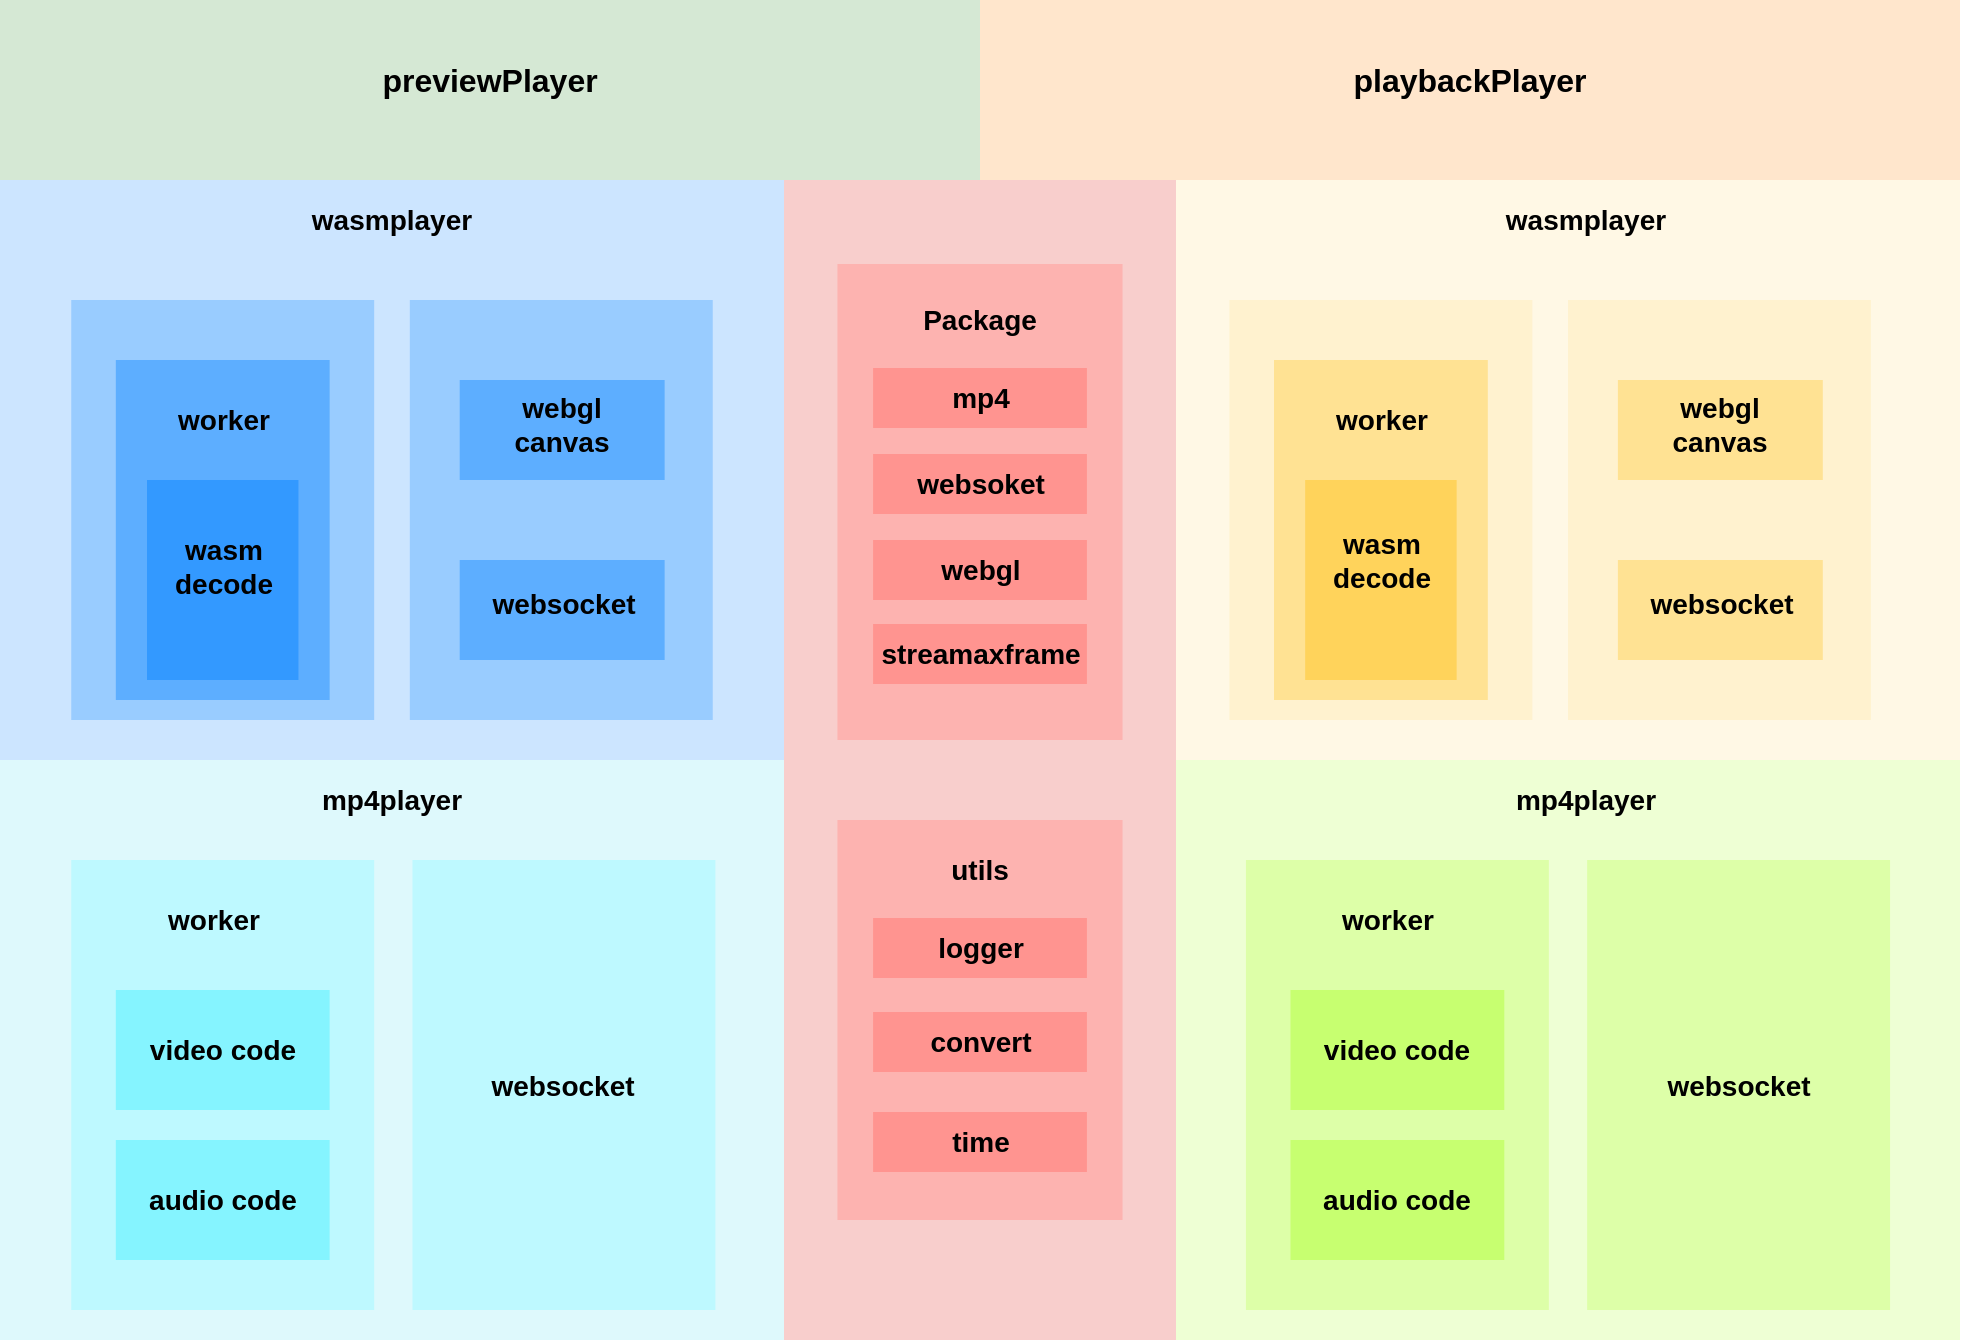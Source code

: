 <mxfile version="14.0.1" type="github">
  <diagram name="Page-1" id="c7558073-3199-34d8-9f00-42111426c3f3">
    <mxGraphModel dx="1422" dy="762" grid="1" gridSize="10" guides="1" tooltips="1" connect="1" arrows="1" fold="1" page="1" pageScale="1" pageWidth="826" pageHeight="1169" background="#ffffff" math="0" shadow="0">
      <root>
        <mxCell id="0" />
        <mxCell id="1" parent="0" />
        <mxCell id="QnyoHMYIOxJ9Nuu8RVVF-168" value="" style="group" vertex="1" connectable="0" parent="1">
          <mxGeometry x="40" y="140" width="980" height="670" as="geometry" />
        </mxCell>
        <mxCell id="QnyoHMYIOxJ9Nuu8RVVF-103" value="" style="rounded=0;whiteSpace=wrap;html=1;fillColor=#d5e8d4;strokeColor=none;" vertex="1" parent="QnyoHMYIOxJ9Nuu8RVVF-168">
          <mxGeometry width="490" height="670" as="geometry" />
        </mxCell>
        <mxCell id="QnyoHMYIOxJ9Nuu8RVVF-104" value="" style="rounded=0;whiteSpace=wrap;html=1;fillColor=#ffe6cc;strokeColor=none;" vertex="1" parent="QnyoHMYIOxJ9Nuu8RVVF-168">
          <mxGeometry x="490" width="490" height="670" as="geometry" />
        </mxCell>
        <mxCell id="QnyoHMYIOxJ9Nuu8RVVF-105" value="&lt;b&gt;&lt;font style=&quot;font-size: 16px&quot;&gt;previewPlayer&lt;/font&gt;&lt;/b&gt;" style="text;html=1;strokeColor=none;fillColor=none;align=center;verticalAlign=middle;whiteSpace=wrap;rounded=0;" vertex="1" parent="QnyoHMYIOxJ9Nuu8RVVF-168">
          <mxGeometry x="227.182" y="30" width="35.636" height="20" as="geometry" />
        </mxCell>
        <mxCell id="QnyoHMYIOxJ9Nuu8RVVF-106" value="&lt;b&gt;&lt;font style=&quot;font-size: 16px&quot;&gt;playbackPlayer&lt;/font&gt;&lt;/b&gt;" style="text;html=1;strokeColor=none;fillColor=none;align=center;verticalAlign=middle;whiteSpace=wrap;rounded=0;" vertex="1" parent="QnyoHMYIOxJ9Nuu8RVVF-168">
          <mxGeometry x="717.182" y="30" width="35.636" height="20" as="geometry" />
        </mxCell>
        <mxCell id="QnyoHMYIOxJ9Nuu8RVVF-107" value="" style="rounded=0;whiteSpace=wrap;html=1;fillColor=#cce5ff;strokeColor=none;" vertex="1" parent="QnyoHMYIOxJ9Nuu8RVVF-168">
          <mxGeometry y="90" width="392" height="290" as="geometry" />
        </mxCell>
        <mxCell id="QnyoHMYIOxJ9Nuu8RVVF-108" value="" style="rounded=0;whiteSpace=wrap;html=1;fillColor=#f8cecc;strokeColor=none;" vertex="1" parent="QnyoHMYIOxJ9Nuu8RVVF-168">
          <mxGeometry x="392" y="90" width="196" height="580" as="geometry" />
        </mxCell>
        <mxCell id="QnyoHMYIOxJ9Nuu8RVVF-109" value="" style="rounded=0;whiteSpace=wrap;html=1;strokeColor=none;fillColor=#fff8e5;" vertex="1" parent="QnyoHMYIOxJ9Nuu8RVVF-168">
          <mxGeometry x="588" y="90" width="392" height="290" as="geometry" />
        </mxCell>
        <mxCell id="QnyoHMYIOxJ9Nuu8RVVF-110" value="&lt;b&gt;&lt;font style=&quot;font-size: 14px&quot;&gt;wasmplayer&lt;/font&gt;&lt;/b&gt;" style="text;html=1;strokeColor=none;fillColor=none;align=center;verticalAlign=middle;whiteSpace=wrap;rounded=0;" vertex="1" parent="QnyoHMYIOxJ9Nuu8RVVF-168">
          <mxGeometry x="178.182" y="100" width="35.636" height="20" as="geometry" />
        </mxCell>
        <mxCell id="QnyoHMYIOxJ9Nuu8RVVF-111" value="&lt;b&gt;&lt;font style=&quot;font-size: 14px&quot;&gt;wasmplayer&lt;/font&gt;&lt;/b&gt;" style="text;html=1;strokeColor=none;fillColor=none;align=center;verticalAlign=middle;whiteSpace=wrap;rounded=0;" vertex="1" parent="QnyoHMYIOxJ9Nuu8RVVF-168">
          <mxGeometry x="775.091" y="100" width="35.636" height="20" as="geometry" />
        </mxCell>
        <mxCell id="QnyoHMYIOxJ9Nuu8RVVF-112" value="" style="rounded=0;whiteSpace=wrap;html=1;fillColor=#DEF9FC;strokeColor=none;" vertex="1" parent="QnyoHMYIOxJ9Nuu8RVVF-168">
          <mxGeometry y="380" width="392" height="290" as="geometry" />
        </mxCell>
        <mxCell id="QnyoHMYIOxJ9Nuu8RVVF-114" value="&lt;b&gt;&lt;font style=&quot;font-size: 14px&quot;&gt;mp4player&lt;/font&gt;&lt;/b&gt;" style="text;html=1;strokeColor=none;fillColor=none;align=center;verticalAlign=middle;whiteSpace=wrap;rounded=0;" vertex="1" parent="QnyoHMYIOxJ9Nuu8RVVF-168">
          <mxGeometry x="178.182" y="390" width="35.636" height="20" as="geometry" />
        </mxCell>
        <mxCell id="QnyoHMYIOxJ9Nuu8RVVF-116" value="" style="rounded=0;whiteSpace=wrap;html=1;fillColor=#EEFFD4;strokeColor=none;" vertex="1" parent="QnyoHMYIOxJ9Nuu8RVVF-168">
          <mxGeometry x="588" y="380" width="392" height="290" as="geometry" />
        </mxCell>
        <mxCell id="QnyoHMYIOxJ9Nuu8RVVF-117" value="&lt;b&gt;&lt;font style=&quot;font-size: 14px&quot;&gt;mp4player&lt;/font&gt;&lt;/b&gt;" style="text;html=1;strokeColor=none;fillColor=none;align=center;verticalAlign=middle;whiteSpace=wrap;rounded=0;" vertex="1" parent="QnyoHMYIOxJ9Nuu8RVVF-168">
          <mxGeometry x="775.091" y="390" width="35.636" height="20" as="geometry" />
        </mxCell>
        <mxCell id="QnyoHMYIOxJ9Nuu8RVVF-119" value="" style="rounded=0;whiteSpace=wrap;html=1;fillColor=#99ccff;strokeColor=none;" vertex="1" parent="QnyoHMYIOxJ9Nuu8RVVF-168">
          <mxGeometry x="35.636" y="150" width="151.455" height="210" as="geometry" />
        </mxCell>
        <mxCell id="QnyoHMYIOxJ9Nuu8RVVF-121" value="" style="rounded=0;whiteSpace=wrap;html=1;fillColor=#99ccff;strokeColor=none;" vertex="1" parent="QnyoHMYIOxJ9Nuu8RVVF-168">
          <mxGeometry x="204.909" y="150" width="151.455" height="210" as="geometry" />
        </mxCell>
        <mxCell id="QnyoHMYIOxJ9Nuu8RVVF-122" value="" style="rounded=0;whiteSpace=wrap;html=1;strokeColor=none;fillColor=#5daeff;" vertex="1" parent="QnyoHMYIOxJ9Nuu8RVVF-168">
          <mxGeometry x="57.909" y="180" width="106.909" height="170" as="geometry" />
        </mxCell>
        <mxCell id="QnyoHMYIOxJ9Nuu8RVVF-125" value="&lt;b&gt;&lt;font style=&quot;font-size: 14px&quot;&gt;worker&lt;/font&gt;&lt;/b&gt;" style="text;html=1;strokeColor=none;fillColor=none;align=center;verticalAlign=middle;whiteSpace=wrap;rounded=0;" vertex="1" parent="QnyoHMYIOxJ9Nuu8RVVF-168">
          <mxGeometry x="93.545" y="200" width="35.636" height="20" as="geometry" />
        </mxCell>
        <mxCell id="QnyoHMYIOxJ9Nuu8RVVF-127" value="" style="rounded=0;whiteSpace=wrap;html=1;fillColor=#3399ff;strokeColor=none;" vertex="1" parent="QnyoHMYIOxJ9Nuu8RVVF-168">
          <mxGeometry x="73.5" y="240" width="75.727" height="100" as="geometry" />
        </mxCell>
        <mxCell id="QnyoHMYIOxJ9Nuu8RVVF-128" value="&lt;span style=&quot;font-size: 14px&quot;&gt;&lt;b&gt;wasm decode&lt;/b&gt;&lt;/span&gt;" style="text;html=1;strokeColor=none;fillColor=none;align=center;verticalAlign=middle;whiteSpace=wrap;rounded=0;" vertex="1" parent="QnyoHMYIOxJ9Nuu8RVVF-168">
          <mxGeometry x="93.545" y="273" width="35.636" height="20" as="geometry" />
        </mxCell>
        <mxCell id="QnyoHMYIOxJ9Nuu8RVVF-130" value="" style="rounded=0;whiteSpace=wrap;html=1;fillColor=#5DAEFF;strokeColor=none;" vertex="1" parent="QnyoHMYIOxJ9Nuu8RVVF-168">
          <mxGeometry x="229.855" y="190" width="102.455" height="50" as="geometry" />
        </mxCell>
        <mxCell id="QnyoHMYIOxJ9Nuu8RVVF-131" value="&lt;b&gt;&lt;font style=&quot;font-size: 14px&quot;&gt;webgl canvas&lt;/font&gt;&lt;/b&gt;" style="text;html=1;strokeColor=none;fillColor=none;align=center;verticalAlign=middle;whiteSpace=wrap;rounded=0;" vertex="1" parent="QnyoHMYIOxJ9Nuu8RVVF-168">
          <mxGeometry x="263.264" y="202" width="35.636" height="20" as="geometry" />
        </mxCell>
        <mxCell id="QnyoHMYIOxJ9Nuu8RVVF-135" value="" style="rounded=0;whiteSpace=wrap;html=1;fillColor=#5DAEFF;strokeColor=none;" vertex="1" parent="QnyoHMYIOxJ9Nuu8RVVF-168">
          <mxGeometry x="229.855" y="280" width="102.455" height="50" as="geometry" />
        </mxCell>
        <mxCell id="QnyoHMYIOxJ9Nuu8RVVF-136" value="&lt;b&gt;&lt;font style=&quot;font-size: 14px&quot;&gt;websocket&lt;/font&gt;&lt;/b&gt;" style="text;html=1;strokeColor=none;fillColor=none;align=center;verticalAlign=middle;whiteSpace=wrap;rounded=0;" vertex="1" parent="QnyoHMYIOxJ9Nuu8RVVF-168">
          <mxGeometry x="264.155" y="292" width="35.636" height="20" as="geometry" />
        </mxCell>
        <mxCell id="QnyoHMYIOxJ9Nuu8RVVF-139" value="" style="rounded=0;whiteSpace=wrap;html=1;strokeColor=none;fillColor=#FFF2CF;" vertex="1" parent="QnyoHMYIOxJ9Nuu8RVVF-168">
          <mxGeometry x="614.727" y="150" width="151.455" height="210" as="geometry" />
        </mxCell>
        <mxCell id="QnyoHMYIOxJ9Nuu8RVVF-140" value="" style="rounded=0;whiteSpace=wrap;html=1;strokeColor=none;fillColor=#fff2cf;" vertex="1" parent="QnyoHMYIOxJ9Nuu8RVVF-168">
          <mxGeometry x="784" y="150" width="151.455" height="210" as="geometry" />
        </mxCell>
        <mxCell id="QnyoHMYIOxJ9Nuu8RVVF-141" value="" style="rounded=0;whiteSpace=wrap;html=1;strokeColor=none;fillColor=#FFE293;" vertex="1" parent="QnyoHMYIOxJ9Nuu8RVVF-168">
          <mxGeometry x="637" y="180" width="106.909" height="170" as="geometry" />
        </mxCell>
        <mxCell id="QnyoHMYIOxJ9Nuu8RVVF-142" value="&lt;b&gt;&lt;font style=&quot;font-size: 14px&quot;&gt;worker&lt;/font&gt;&lt;/b&gt;" style="text;html=1;strokeColor=none;fillColor=none;align=center;verticalAlign=middle;whiteSpace=wrap;rounded=0;" vertex="1" parent="QnyoHMYIOxJ9Nuu8RVVF-168">
          <mxGeometry x="672.636" y="200" width="35.636" height="20" as="geometry" />
        </mxCell>
        <mxCell id="QnyoHMYIOxJ9Nuu8RVVF-143" value="" style="rounded=0;whiteSpace=wrap;html=1;strokeColor=none;fillColor=#ffd35b;" vertex="1" parent="QnyoHMYIOxJ9Nuu8RVVF-168">
          <mxGeometry x="652.591" y="240" width="75.727" height="100" as="geometry" />
        </mxCell>
        <mxCell id="QnyoHMYIOxJ9Nuu8RVVF-144" value="&lt;span style=&quot;font-size: 14px&quot;&gt;&lt;b&gt;wasm decode&lt;/b&gt;&lt;/span&gt;" style="text;html=1;strokeColor=none;fillColor=none;align=center;verticalAlign=middle;whiteSpace=wrap;rounded=0;" vertex="1" parent="QnyoHMYIOxJ9Nuu8RVVF-168">
          <mxGeometry x="672.636" y="270" width="35.636" height="20" as="geometry" />
        </mxCell>
        <mxCell id="QnyoHMYIOxJ9Nuu8RVVF-145" value="" style="rounded=0;whiteSpace=wrap;html=1;strokeColor=none;fillColor=#ffe293;" vertex="1" parent="QnyoHMYIOxJ9Nuu8RVVF-168">
          <mxGeometry x="808.945" y="190" width="102.455" height="50" as="geometry" />
        </mxCell>
        <mxCell id="QnyoHMYIOxJ9Nuu8RVVF-146" value="&lt;b&gt;&lt;font style=&quot;font-size: 14px&quot;&gt;webgl canvas&lt;/font&gt;&lt;/b&gt;" style="text;html=1;strokeColor=none;fillColor=none;align=center;verticalAlign=middle;whiteSpace=wrap;rounded=0;" vertex="1" parent="QnyoHMYIOxJ9Nuu8RVVF-168">
          <mxGeometry x="842.355" y="202" width="35.636" height="20" as="geometry" />
        </mxCell>
        <mxCell id="QnyoHMYIOxJ9Nuu8RVVF-147" value="" style="rounded=0;whiteSpace=wrap;html=1;strokeColor=none;fillColor=#FFE293;" vertex="1" parent="QnyoHMYIOxJ9Nuu8RVVF-168">
          <mxGeometry x="808.945" y="280" width="102.455" height="50" as="geometry" />
        </mxCell>
        <mxCell id="QnyoHMYIOxJ9Nuu8RVVF-148" value="&lt;b&gt;&lt;font style=&quot;font-size: 14px&quot;&gt;websocket&lt;/font&gt;&lt;/b&gt;" style="text;html=1;strokeColor=none;fillColor=none;align=center;verticalAlign=middle;whiteSpace=wrap;rounded=0;" vertex="1" parent="QnyoHMYIOxJ9Nuu8RVVF-168">
          <mxGeometry x="843.245" y="292" width="35.636" height="20" as="geometry" />
        </mxCell>
        <mxCell id="QnyoHMYIOxJ9Nuu8RVVF-150" value="" style="rounded=0;whiteSpace=wrap;html=1;fillColor=#fdb3b0;strokeColor=none;" vertex="1" parent="QnyoHMYIOxJ9Nuu8RVVF-168">
          <mxGeometry x="418.727" y="132" width="142.545" height="238" as="geometry" />
        </mxCell>
        <mxCell id="QnyoHMYIOxJ9Nuu8RVVF-151" value="" style="rounded=0;whiteSpace=wrap;html=1;fillColor=#fdb3b0;strokeColor=none;" vertex="1" parent="QnyoHMYIOxJ9Nuu8RVVF-168">
          <mxGeometry x="418.727" y="410" width="142.545" height="200" as="geometry" />
        </mxCell>
        <mxCell id="QnyoHMYIOxJ9Nuu8RVVF-152" value="&lt;span style=&quot;font-size: 14px&quot;&gt;&lt;b&gt;Package&lt;/b&gt;&lt;/span&gt;" style="text;html=1;strokeColor=none;fillColor=none;align=center;verticalAlign=middle;whiteSpace=wrap;rounded=0;" vertex="1" parent="QnyoHMYIOxJ9Nuu8RVVF-168">
          <mxGeometry x="472.182" y="150" width="35.636" height="20" as="geometry" />
        </mxCell>
        <mxCell id="QnyoHMYIOxJ9Nuu8RVVF-153" value="&lt;b&gt;&lt;font style=&quot;font-size: 14px&quot;&gt;mp4&lt;/font&gt;&lt;/b&gt;" style="rounded=0;whiteSpace=wrap;html=1;fillColor=#ff9490;strokeColor=none;" vertex="1" parent="QnyoHMYIOxJ9Nuu8RVVF-168">
          <mxGeometry x="436.545" y="184" width="106.909" height="30" as="geometry" />
        </mxCell>
        <mxCell id="QnyoHMYIOxJ9Nuu8RVVF-154" value="&lt;b&gt;&lt;font style=&quot;font-size: 14px&quot;&gt;websoket&lt;/font&gt;&lt;/b&gt;" style="rounded=0;whiteSpace=wrap;html=1;fillColor=#ff9490;strokeColor=none;" vertex="1" parent="QnyoHMYIOxJ9Nuu8RVVF-168">
          <mxGeometry x="436.545" y="227" width="106.909" height="30" as="geometry" />
        </mxCell>
        <mxCell id="QnyoHMYIOxJ9Nuu8RVVF-155" value="&lt;b&gt;&lt;font style=&quot;font-size: 14px&quot;&gt;webgl&lt;/font&gt;&lt;/b&gt;" style="rounded=0;whiteSpace=wrap;html=1;fillColor=#ff9490;strokeColor=none;" vertex="1" parent="QnyoHMYIOxJ9Nuu8RVVF-168">
          <mxGeometry x="436.545" y="270" width="106.909" height="30" as="geometry" />
        </mxCell>
        <mxCell id="QnyoHMYIOxJ9Nuu8RVVF-156" value="&lt;b&gt;&lt;font style=&quot;font-size: 14px&quot;&gt;streamaxframe&lt;/font&gt;&lt;/b&gt;" style="rounded=0;whiteSpace=wrap;html=1;fillColor=#ff9490;strokeColor=none;" vertex="1" parent="QnyoHMYIOxJ9Nuu8RVVF-168">
          <mxGeometry x="436.545" y="312" width="106.909" height="30" as="geometry" />
        </mxCell>
        <mxCell id="QnyoHMYIOxJ9Nuu8RVVF-157" value="&lt;span style=&quot;font-size: 14px&quot;&gt;&lt;b&gt;utils&lt;/b&gt;&lt;/span&gt;" style="text;html=1;strokeColor=none;fillColor=none;align=center;verticalAlign=middle;whiteSpace=wrap;rounded=0;" vertex="1" parent="QnyoHMYIOxJ9Nuu8RVVF-168">
          <mxGeometry x="472.182" y="425" width="35.636" height="20" as="geometry" />
        </mxCell>
        <mxCell id="QnyoHMYIOxJ9Nuu8RVVF-158" value="&lt;b&gt;&lt;font style=&quot;font-size: 14px&quot;&gt;logger&lt;/font&gt;&lt;/b&gt;" style="rounded=0;whiteSpace=wrap;html=1;fillColor=#ff9490;strokeColor=none;" vertex="1" parent="QnyoHMYIOxJ9Nuu8RVVF-168">
          <mxGeometry x="436.545" y="459" width="106.909" height="30" as="geometry" />
        </mxCell>
        <mxCell id="QnyoHMYIOxJ9Nuu8RVVF-159" value="&lt;b&gt;&lt;font style=&quot;font-size: 14px&quot;&gt;convert&lt;/font&gt;&lt;/b&gt;" style="rounded=0;whiteSpace=wrap;html=1;fillColor=#ff9490;strokeColor=none;" vertex="1" parent="QnyoHMYIOxJ9Nuu8RVVF-168">
          <mxGeometry x="436.545" y="506" width="106.909" height="30" as="geometry" />
        </mxCell>
        <mxCell id="QnyoHMYIOxJ9Nuu8RVVF-160" value="&lt;b&gt;&lt;font style=&quot;font-size: 14px&quot;&gt;time&lt;/font&gt;&lt;/b&gt;" style="rounded=0;whiteSpace=wrap;html=1;fillColor=#ff9490;strokeColor=none;" vertex="1" parent="QnyoHMYIOxJ9Nuu8RVVF-168">
          <mxGeometry x="436.545" y="556" width="106.909" height="30" as="geometry" />
        </mxCell>
        <mxCell id="QnyoHMYIOxJ9Nuu8RVVF-163" value="" style="rounded=0;whiteSpace=wrap;html=1;fillColor=#bef9ff;strokeColor=none;" vertex="1" parent="QnyoHMYIOxJ9Nuu8RVVF-168">
          <mxGeometry x="35.636" y="430" width="151.455" height="225" as="geometry" />
        </mxCell>
        <mxCell id="QnyoHMYIOxJ9Nuu8RVVF-164" value="&lt;b&gt;&lt;font style=&quot;font-size: 14px&quot;&gt;worker&lt;/font&gt;&lt;/b&gt;" style="text;html=1;strokeColor=none;fillColor=none;align=center;verticalAlign=middle;whiteSpace=wrap;rounded=0;" vertex="1" parent="QnyoHMYIOxJ9Nuu8RVVF-168">
          <mxGeometry x="89.091" y="450" width="35.636" height="20" as="geometry" />
        </mxCell>
        <mxCell id="QnyoHMYIOxJ9Nuu8RVVF-165" value="&lt;b&gt;&lt;font style=&quot;font-size: 14px&quot;&gt;websocket&lt;/font&gt;&lt;/b&gt;" style="rounded=0;whiteSpace=wrap;html=1;fillColor=#bef9ff;strokeColor=none;" vertex="1" parent="QnyoHMYIOxJ9Nuu8RVVF-168">
          <mxGeometry x="206.245" y="430" width="151.455" height="225" as="geometry" />
        </mxCell>
        <mxCell id="QnyoHMYIOxJ9Nuu8RVVF-166" value="&lt;span style=&quot;font-size: 14px&quot;&gt;&lt;b&gt;video code&lt;/b&gt;&lt;/span&gt;" style="rounded=0;whiteSpace=wrap;html=1;fillColor=#85f4ff;strokeColor=none;" vertex="1" parent="QnyoHMYIOxJ9Nuu8RVVF-168">
          <mxGeometry x="57.909" y="495" width="106.909" height="60" as="geometry" />
        </mxCell>
        <mxCell id="QnyoHMYIOxJ9Nuu8RVVF-167" value="&lt;b&gt;&lt;font style=&quot;font-size: 14px&quot;&gt;audio code&lt;/font&gt;&lt;/b&gt;" style="rounded=0;whiteSpace=wrap;html=1;fillColor=#85f4ff;strokeColor=none;" vertex="1" parent="QnyoHMYIOxJ9Nuu8RVVF-168">
          <mxGeometry x="57.909" y="570" width="106.909" height="60" as="geometry" />
        </mxCell>
        <mxCell id="QnyoHMYIOxJ9Nuu8RVVF-169" value="" style="rounded=0;whiteSpace=wrap;html=1;strokeColor=none;fillColor=#ddffa8;" vertex="1" parent="QnyoHMYIOxJ9Nuu8RVVF-168">
          <mxGeometry x="622.966" y="430" width="151.455" height="225" as="geometry" />
        </mxCell>
        <mxCell id="QnyoHMYIOxJ9Nuu8RVVF-170" value="&lt;b&gt;&lt;font style=&quot;font-size: 14px&quot;&gt;worker&lt;/font&gt;&lt;/b&gt;" style="text;html=1;strokeColor=none;fillColor=none;align=center;verticalAlign=middle;whiteSpace=wrap;rounded=0;" vertex="1" parent="QnyoHMYIOxJ9Nuu8RVVF-168">
          <mxGeometry x="676.421" y="450" width="35.636" height="20" as="geometry" />
        </mxCell>
        <mxCell id="QnyoHMYIOxJ9Nuu8RVVF-171" value="&lt;b&gt;&lt;font style=&quot;font-size: 14px&quot;&gt;websocket&lt;/font&gt;&lt;/b&gt;" style="rounded=0;whiteSpace=wrap;html=1;strokeColor=none;fillColor=#ddffa8;" vertex="1" parent="QnyoHMYIOxJ9Nuu8RVVF-168">
          <mxGeometry x="793.575" y="430" width="151.455" height="225" as="geometry" />
        </mxCell>
        <mxCell id="QnyoHMYIOxJ9Nuu8RVVF-172" value="&lt;span style=&quot;font-size: 14px&quot;&gt;&lt;b&gt;video code&lt;/b&gt;&lt;/span&gt;" style="rounded=0;whiteSpace=wrap;html=1;strokeColor=none;fillColor=#c7ff70;" vertex="1" parent="QnyoHMYIOxJ9Nuu8RVVF-168">
          <mxGeometry x="645.239" y="495" width="106.909" height="60" as="geometry" />
        </mxCell>
        <mxCell id="QnyoHMYIOxJ9Nuu8RVVF-173" value="&lt;b&gt;&lt;font style=&quot;font-size: 14px&quot;&gt;audio code&lt;/font&gt;&lt;/b&gt;" style="rounded=0;whiteSpace=wrap;html=1;strokeColor=none;fillColor=#c7ff70;" vertex="1" parent="QnyoHMYIOxJ9Nuu8RVVF-168">
          <mxGeometry x="645.239" y="570" width="106.909" height="60" as="geometry" />
        </mxCell>
      </root>
    </mxGraphModel>
  </diagram>
</mxfile>
